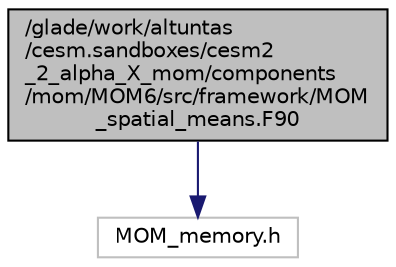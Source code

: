 digraph "/glade/work/altuntas/cesm.sandboxes/cesm2_2_alpha_X_mom/components/mom/MOM6/src/framework/MOM_spatial_means.F90"
{
 // INTERACTIVE_SVG=YES
 // LATEX_PDF_SIZE
  edge [fontname="Helvetica",fontsize="10",labelfontname="Helvetica",labelfontsize="10"];
  node [fontname="Helvetica",fontsize="10",shape=record];
  Node1 [label="/glade/work/altuntas\l/cesm.sandboxes/cesm2\l_2_alpha_X_mom/components\l/mom/MOM6/src/framework/MOM\l_spatial_means.F90",height=0.2,width=0.4,color="black", fillcolor="grey75", style="filled", fontcolor="black",tooltip=" "];
  Node1 -> Node2 [color="midnightblue",fontsize="10",style="solid",fontname="Helvetica"];
  Node2 [label="MOM_memory.h",height=0.2,width=0.4,color="grey75", fillcolor="white", style="filled",tooltip=" "];
}
